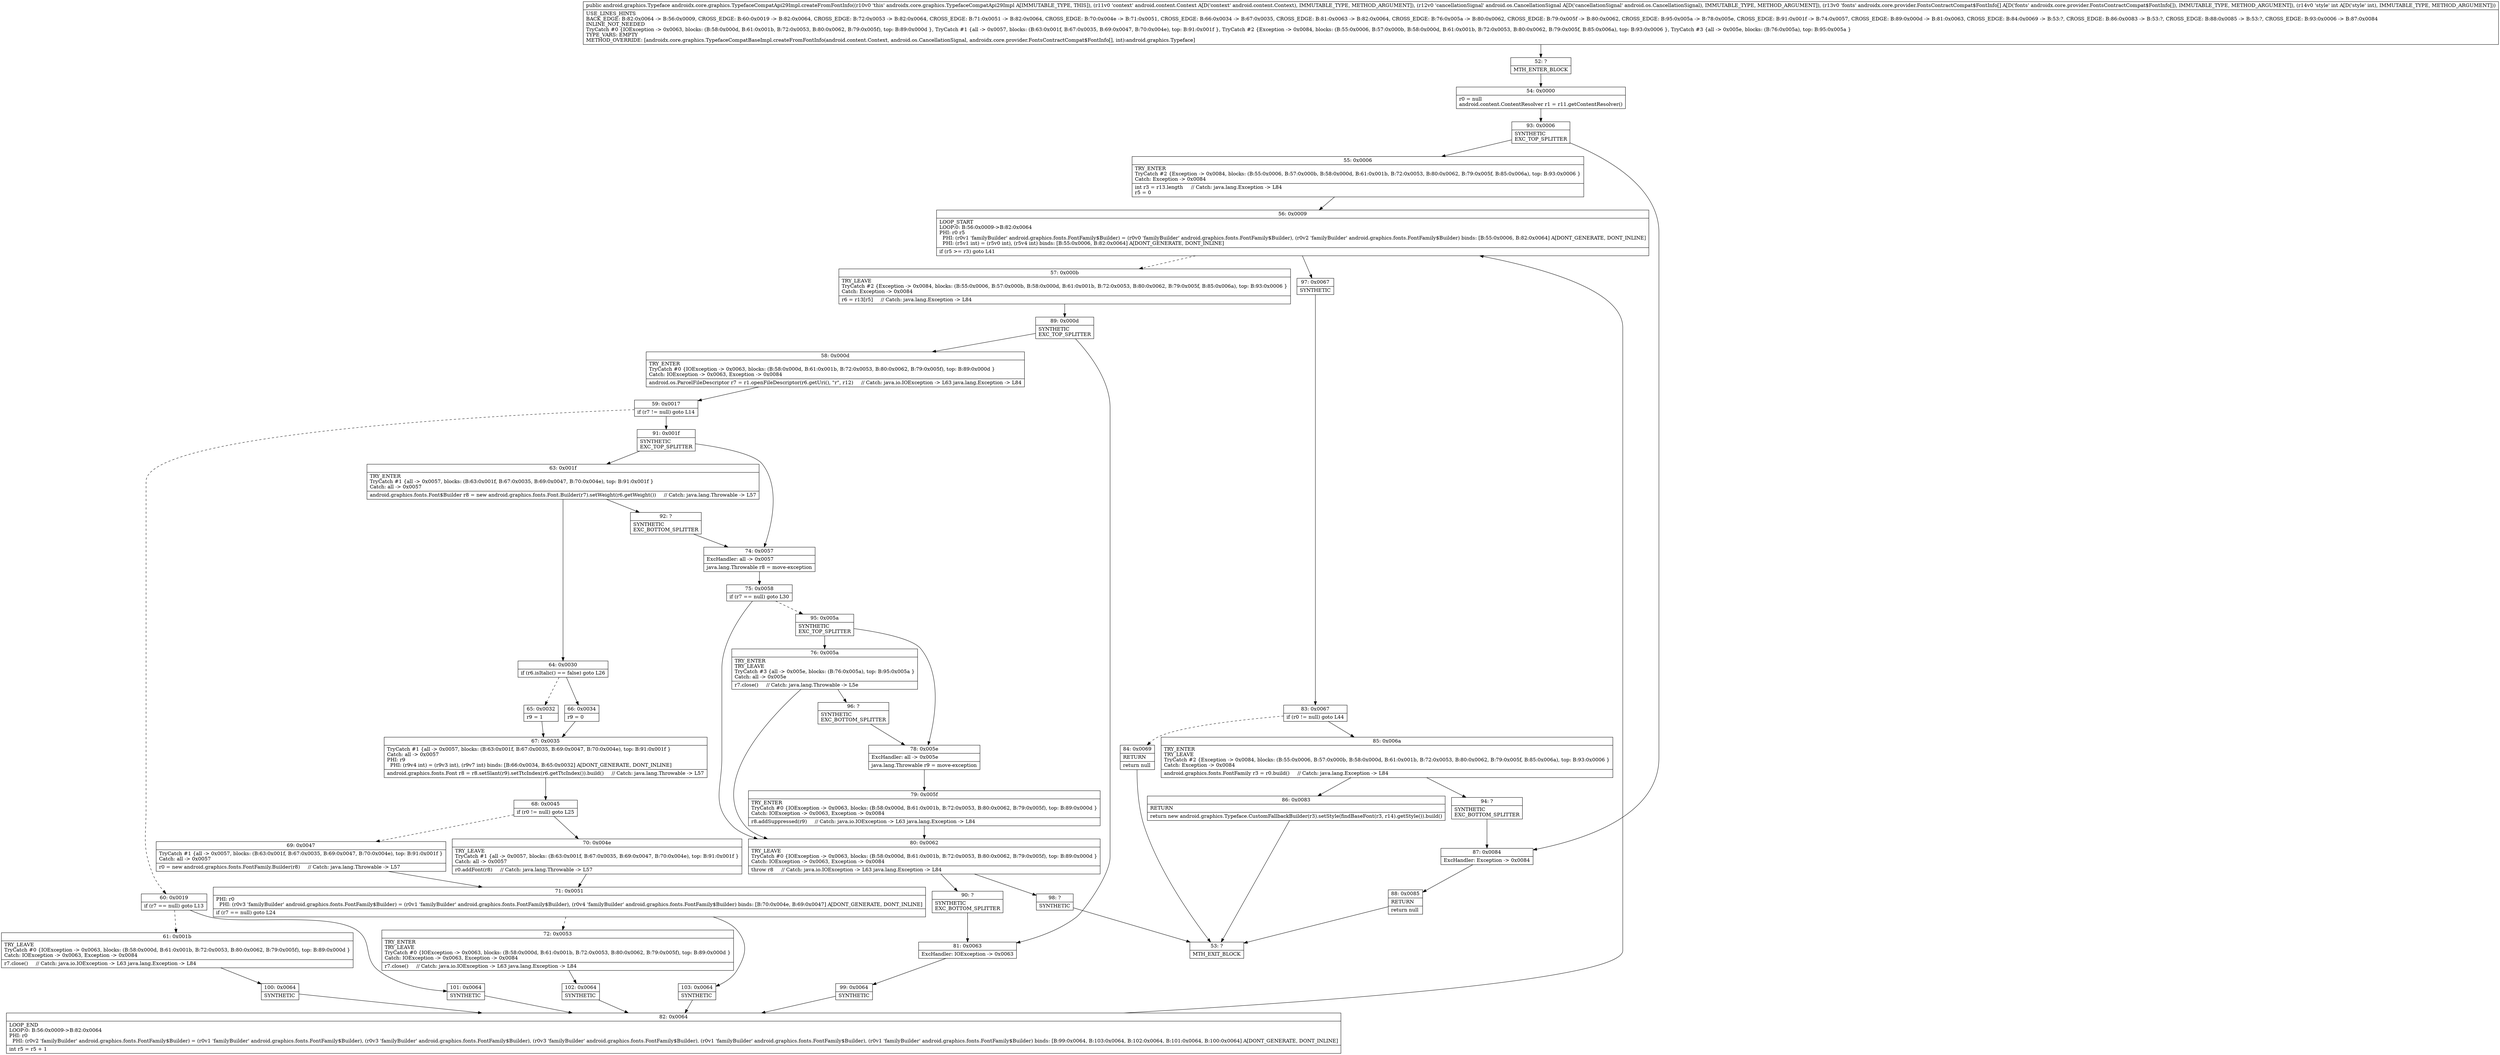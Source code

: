digraph "CFG forandroidx.core.graphics.TypefaceCompatApi29Impl.createFromFontInfo(Landroid\/content\/Context;Landroid\/os\/CancellationSignal;[Landroidx\/core\/provider\/FontsContractCompat$FontInfo;I)Landroid\/graphics\/Typeface;" {
Node_52 [shape=record,label="{52\:\ ?|MTH_ENTER_BLOCK\l}"];
Node_54 [shape=record,label="{54\:\ 0x0000|r0 = null\landroid.content.ContentResolver r1 = r11.getContentResolver()\l}"];
Node_93 [shape=record,label="{93\:\ 0x0006|SYNTHETIC\lEXC_TOP_SPLITTER\l}"];
Node_55 [shape=record,label="{55\:\ 0x0006|TRY_ENTER\lTryCatch #2 \{Exception \-\> 0x0084, blocks: (B:55:0x0006, B:57:0x000b, B:58:0x000d, B:61:0x001b, B:72:0x0053, B:80:0x0062, B:79:0x005f, B:85:0x006a), top: B:93:0x0006 \}\lCatch: Exception \-\> 0x0084\l|int r3 = r13.length     \/\/ Catch: java.lang.Exception \-\> L84\lr5 = 0\l}"];
Node_56 [shape=record,label="{56\:\ 0x0009|LOOP_START\lLOOP:0: B:56:0x0009\-\>B:82:0x0064\lPHI: r0 r5 \l  PHI: (r0v1 'familyBuilder' android.graphics.fonts.FontFamily$Builder) = (r0v0 'familyBuilder' android.graphics.fonts.FontFamily$Builder), (r0v2 'familyBuilder' android.graphics.fonts.FontFamily$Builder) binds: [B:55:0x0006, B:82:0x0064] A[DONT_GENERATE, DONT_INLINE]\l  PHI: (r5v1 int) = (r5v0 int), (r5v4 int) binds: [B:55:0x0006, B:82:0x0064] A[DONT_GENERATE, DONT_INLINE]\l|if (r5 \>= r3) goto L41\l}"];
Node_57 [shape=record,label="{57\:\ 0x000b|TRY_LEAVE\lTryCatch #2 \{Exception \-\> 0x0084, blocks: (B:55:0x0006, B:57:0x000b, B:58:0x000d, B:61:0x001b, B:72:0x0053, B:80:0x0062, B:79:0x005f, B:85:0x006a), top: B:93:0x0006 \}\lCatch: Exception \-\> 0x0084\l|r6 = r13[r5]     \/\/ Catch: java.lang.Exception \-\> L84\l}"];
Node_89 [shape=record,label="{89\:\ 0x000d|SYNTHETIC\lEXC_TOP_SPLITTER\l}"];
Node_58 [shape=record,label="{58\:\ 0x000d|TRY_ENTER\lTryCatch #0 \{IOException \-\> 0x0063, blocks: (B:58:0x000d, B:61:0x001b, B:72:0x0053, B:80:0x0062, B:79:0x005f), top: B:89:0x000d \}\lCatch: IOException \-\> 0x0063, Exception \-\> 0x0084\l|android.os.ParcelFileDescriptor r7 = r1.openFileDescriptor(r6.getUri(), \"r\", r12)     \/\/ Catch: java.io.IOException \-\> L63 java.lang.Exception \-\> L84\l}"];
Node_59 [shape=record,label="{59\:\ 0x0017|if (r7 != null) goto L14\l}"];
Node_60 [shape=record,label="{60\:\ 0x0019|if (r7 == null) goto L13\l}"];
Node_61 [shape=record,label="{61\:\ 0x001b|TRY_LEAVE\lTryCatch #0 \{IOException \-\> 0x0063, blocks: (B:58:0x000d, B:61:0x001b, B:72:0x0053, B:80:0x0062, B:79:0x005f), top: B:89:0x000d \}\lCatch: IOException \-\> 0x0063, Exception \-\> 0x0084\l|r7.close()     \/\/ Catch: java.io.IOException \-\> L63 java.lang.Exception \-\> L84\l}"];
Node_100 [shape=record,label="{100\:\ 0x0064|SYNTHETIC\l}"];
Node_82 [shape=record,label="{82\:\ 0x0064|LOOP_END\lLOOP:0: B:56:0x0009\-\>B:82:0x0064\lPHI: r0 \l  PHI: (r0v2 'familyBuilder' android.graphics.fonts.FontFamily$Builder) = (r0v1 'familyBuilder' android.graphics.fonts.FontFamily$Builder), (r0v3 'familyBuilder' android.graphics.fonts.FontFamily$Builder), (r0v3 'familyBuilder' android.graphics.fonts.FontFamily$Builder), (r0v1 'familyBuilder' android.graphics.fonts.FontFamily$Builder), (r0v1 'familyBuilder' android.graphics.fonts.FontFamily$Builder) binds: [B:99:0x0064, B:103:0x0064, B:102:0x0064, B:101:0x0064, B:100:0x0064] A[DONT_GENERATE, DONT_INLINE]\l|int r5 = r5 + 1\l}"];
Node_101 [shape=record,label="{101\:\ 0x0064|SYNTHETIC\l}"];
Node_91 [shape=record,label="{91\:\ 0x001f|SYNTHETIC\lEXC_TOP_SPLITTER\l}"];
Node_63 [shape=record,label="{63\:\ 0x001f|TRY_ENTER\lTryCatch #1 \{all \-\> 0x0057, blocks: (B:63:0x001f, B:67:0x0035, B:69:0x0047, B:70:0x004e), top: B:91:0x001f \}\lCatch: all \-\> 0x0057\l|android.graphics.fonts.Font$Builder r8 = new android.graphics.fonts.Font.Builder(r7).setWeight(r6.getWeight())     \/\/ Catch: java.lang.Throwable \-\> L57\l}"];
Node_64 [shape=record,label="{64\:\ 0x0030|if (r6.isItalic() == false) goto L26\l}"];
Node_65 [shape=record,label="{65\:\ 0x0032|r9 = 1\l}"];
Node_67 [shape=record,label="{67\:\ 0x0035|TryCatch #1 \{all \-\> 0x0057, blocks: (B:63:0x001f, B:67:0x0035, B:69:0x0047, B:70:0x004e), top: B:91:0x001f \}\lCatch: all \-\> 0x0057\lPHI: r9 \l  PHI: (r9v4 int) = (r9v3 int), (r9v7 int) binds: [B:66:0x0034, B:65:0x0032] A[DONT_GENERATE, DONT_INLINE]\l|android.graphics.fonts.Font r8 = r8.setSlant(r9).setTtcIndex(r6.getTtcIndex()).build()     \/\/ Catch: java.lang.Throwable \-\> L57\l}"];
Node_68 [shape=record,label="{68\:\ 0x0045|if (r0 != null) goto L25\l}"];
Node_69 [shape=record,label="{69\:\ 0x0047|TryCatch #1 \{all \-\> 0x0057, blocks: (B:63:0x001f, B:67:0x0035, B:69:0x0047, B:70:0x004e), top: B:91:0x001f \}\lCatch: all \-\> 0x0057\l|r0 = new android.graphics.fonts.FontFamily.Builder(r8)     \/\/ Catch: java.lang.Throwable \-\> L57\l}"];
Node_71 [shape=record,label="{71\:\ 0x0051|PHI: r0 \l  PHI: (r0v3 'familyBuilder' android.graphics.fonts.FontFamily$Builder) = (r0v1 'familyBuilder' android.graphics.fonts.FontFamily$Builder), (r0v4 'familyBuilder' android.graphics.fonts.FontFamily$Builder) binds: [B:70:0x004e, B:69:0x0047] A[DONT_GENERATE, DONT_INLINE]\l|if (r7 == null) goto L24\l}"];
Node_72 [shape=record,label="{72\:\ 0x0053|TRY_ENTER\lTRY_LEAVE\lTryCatch #0 \{IOException \-\> 0x0063, blocks: (B:58:0x000d, B:61:0x001b, B:72:0x0053, B:80:0x0062, B:79:0x005f), top: B:89:0x000d \}\lCatch: IOException \-\> 0x0063, Exception \-\> 0x0084\l|r7.close()     \/\/ Catch: java.io.IOException \-\> L63 java.lang.Exception \-\> L84\l}"];
Node_102 [shape=record,label="{102\:\ 0x0064|SYNTHETIC\l}"];
Node_103 [shape=record,label="{103\:\ 0x0064|SYNTHETIC\l}"];
Node_70 [shape=record,label="{70\:\ 0x004e|TRY_LEAVE\lTryCatch #1 \{all \-\> 0x0057, blocks: (B:63:0x001f, B:67:0x0035, B:69:0x0047, B:70:0x004e), top: B:91:0x001f \}\lCatch: all \-\> 0x0057\l|r0.addFont(r8)     \/\/ Catch: java.lang.Throwable \-\> L57\l}"];
Node_66 [shape=record,label="{66\:\ 0x0034|r9 = 0\l}"];
Node_92 [shape=record,label="{92\:\ ?|SYNTHETIC\lEXC_BOTTOM_SPLITTER\l}"];
Node_74 [shape=record,label="{74\:\ 0x0057|ExcHandler: all \-\> 0x0057\l|java.lang.Throwable r8 = move\-exception\l}"];
Node_75 [shape=record,label="{75\:\ 0x0058|if (r7 == null) goto L30\l}"];
Node_80 [shape=record,label="{80\:\ 0x0062|TRY_LEAVE\lTryCatch #0 \{IOException \-\> 0x0063, blocks: (B:58:0x000d, B:61:0x001b, B:72:0x0053, B:80:0x0062, B:79:0x005f), top: B:89:0x000d \}\lCatch: IOException \-\> 0x0063, Exception \-\> 0x0084\l|throw r8     \/\/ Catch: java.io.IOException \-\> L63 java.lang.Exception \-\> L84\l}"];
Node_90 [shape=record,label="{90\:\ ?|SYNTHETIC\lEXC_BOTTOM_SPLITTER\l}"];
Node_98 [shape=record,label="{98\:\ ?|SYNTHETIC\l}"];
Node_53 [shape=record,label="{53\:\ ?|MTH_EXIT_BLOCK\l}"];
Node_95 [shape=record,label="{95\:\ 0x005a|SYNTHETIC\lEXC_TOP_SPLITTER\l}"];
Node_76 [shape=record,label="{76\:\ 0x005a|TRY_ENTER\lTRY_LEAVE\lTryCatch #3 \{all \-\> 0x005e, blocks: (B:76:0x005a), top: B:95:0x005a \}\lCatch: all \-\> 0x005e\l|r7.close()     \/\/ Catch: java.lang.Throwable \-\> L5e\l}"];
Node_96 [shape=record,label="{96\:\ ?|SYNTHETIC\lEXC_BOTTOM_SPLITTER\l}"];
Node_78 [shape=record,label="{78\:\ 0x005e|ExcHandler: all \-\> 0x005e\l|java.lang.Throwable r9 = move\-exception\l}"];
Node_79 [shape=record,label="{79\:\ 0x005f|TRY_ENTER\lTryCatch #0 \{IOException \-\> 0x0063, blocks: (B:58:0x000d, B:61:0x001b, B:72:0x0053, B:80:0x0062, B:79:0x005f), top: B:89:0x000d \}\lCatch: IOException \-\> 0x0063, Exception \-\> 0x0084\l|r8.addSuppressed(r9)     \/\/ Catch: java.io.IOException \-\> L63 java.lang.Exception \-\> L84\l}"];
Node_81 [shape=record,label="{81\:\ 0x0063|ExcHandler: IOException \-\> 0x0063\l}"];
Node_99 [shape=record,label="{99\:\ 0x0064|SYNTHETIC\l}"];
Node_97 [shape=record,label="{97\:\ 0x0067|SYNTHETIC\l}"];
Node_83 [shape=record,label="{83\:\ 0x0067|if (r0 != null) goto L44\l}"];
Node_84 [shape=record,label="{84\:\ 0x0069|RETURN\l|return null\l}"];
Node_85 [shape=record,label="{85\:\ 0x006a|TRY_ENTER\lTRY_LEAVE\lTryCatch #2 \{Exception \-\> 0x0084, blocks: (B:55:0x0006, B:57:0x000b, B:58:0x000d, B:61:0x001b, B:72:0x0053, B:80:0x0062, B:79:0x005f, B:85:0x006a), top: B:93:0x0006 \}\lCatch: Exception \-\> 0x0084\l|android.graphics.fonts.FontFamily r3 = r0.build()     \/\/ Catch: java.lang.Exception \-\> L84\l}"];
Node_86 [shape=record,label="{86\:\ 0x0083|RETURN\l|return new android.graphics.Typeface.CustomFallbackBuilder(r3).setStyle(findBaseFont(r3, r14).getStyle()).build()\l}"];
Node_94 [shape=record,label="{94\:\ ?|SYNTHETIC\lEXC_BOTTOM_SPLITTER\l}"];
Node_87 [shape=record,label="{87\:\ 0x0084|ExcHandler: Exception \-\> 0x0084\l}"];
Node_88 [shape=record,label="{88\:\ 0x0085|RETURN\l|return null\l}"];
MethodNode[shape=record,label="{public android.graphics.Typeface androidx.core.graphics.TypefaceCompatApi29Impl.createFromFontInfo((r10v0 'this' androidx.core.graphics.TypefaceCompatApi29Impl A[IMMUTABLE_TYPE, THIS]), (r11v0 'context' android.content.Context A[D('context' android.content.Context), IMMUTABLE_TYPE, METHOD_ARGUMENT]), (r12v0 'cancellationSignal' android.os.CancellationSignal A[D('cancellationSignal' android.os.CancellationSignal), IMMUTABLE_TYPE, METHOD_ARGUMENT]), (r13v0 'fonts' androidx.core.provider.FontsContractCompat$FontInfo[] A[D('fonts' androidx.core.provider.FontsContractCompat$FontInfo[]), IMMUTABLE_TYPE, METHOD_ARGUMENT]), (r14v0 'style' int A[D('style' int), IMMUTABLE_TYPE, METHOD_ARGUMENT]))  | USE_LINES_HINTS\lBACK_EDGE: B:82:0x0064 \-\> B:56:0x0009, CROSS_EDGE: B:60:0x0019 \-\> B:82:0x0064, CROSS_EDGE: B:72:0x0053 \-\> B:82:0x0064, CROSS_EDGE: B:71:0x0051 \-\> B:82:0x0064, CROSS_EDGE: B:70:0x004e \-\> B:71:0x0051, CROSS_EDGE: B:66:0x0034 \-\> B:67:0x0035, CROSS_EDGE: B:81:0x0063 \-\> B:82:0x0064, CROSS_EDGE: B:76:0x005a \-\> B:80:0x0062, CROSS_EDGE: B:79:0x005f \-\> B:80:0x0062, CROSS_EDGE: B:95:0x005a \-\> B:78:0x005e, CROSS_EDGE: B:91:0x001f \-\> B:74:0x0057, CROSS_EDGE: B:89:0x000d \-\> B:81:0x0063, CROSS_EDGE: B:84:0x0069 \-\> B:53:?, CROSS_EDGE: B:86:0x0083 \-\> B:53:?, CROSS_EDGE: B:88:0x0085 \-\> B:53:?, CROSS_EDGE: B:93:0x0006 \-\> B:87:0x0084\lINLINE_NOT_NEEDED\lTryCatch #0 \{IOException \-\> 0x0063, blocks: (B:58:0x000d, B:61:0x001b, B:72:0x0053, B:80:0x0062, B:79:0x005f), top: B:89:0x000d \}, TryCatch #1 \{all \-\> 0x0057, blocks: (B:63:0x001f, B:67:0x0035, B:69:0x0047, B:70:0x004e), top: B:91:0x001f \}, TryCatch #2 \{Exception \-\> 0x0084, blocks: (B:55:0x0006, B:57:0x000b, B:58:0x000d, B:61:0x001b, B:72:0x0053, B:80:0x0062, B:79:0x005f, B:85:0x006a), top: B:93:0x0006 \}, TryCatch #3 \{all \-\> 0x005e, blocks: (B:76:0x005a), top: B:95:0x005a \}\lTYPE_VARS: EMPTY\lMETHOD_OVERRIDE: [androidx.core.graphics.TypefaceCompatBaseImpl.createFromFontInfo(android.content.Context, android.os.CancellationSignal, androidx.core.provider.FontsContractCompat$FontInfo[], int):android.graphics.Typeface]\l}"];
MethodNode -> Node_52;Node_52 -> Node_54;
Node_54 -> Node_93;
Node_93 -> Node_55;
Node_93 -> Node_87;
Node_55 -> Node_56;
Node_56 -> Node_57[style=dashed];
Node_56 -> Node_97;
Node_57 -> Node_89;
Node_89 -> Node_58;
Node_89 -> Node_81;
Node_58 -> Node_59;
Node_59 -> Node_60[style=dashed];
Node_59 -> Node_91;
Node_60 -> Node_61[style=dashed];
Node_60 -> Node_101;
Node_61 -> Node_100;
Node_100 -> Node_82;
Node_82 -> Node_56;
Node_101 -> Node_82;
Node_91 -> Node_63;
Node_91 -> Node_74;
Node_63 -> Node_64;
Node_63 -> Node_92;
Node_64 -> Node_65[style=dashed];
Node_64 -> Node_66;
Node_65 -> Node_67;
Node_67 -> Node_68;
Node_68 -> Node_69[style=dashed];
Node_68 -> Node_70;
Node_69 -> Node_71;
Node_71 -> Node_72[style=dashed];
Node_71 -> Node_103;
Node_72 -> Node_102;
Node_102 -> Node_82;
Node_103 -> Node_82;
Node_70 -> Node_71;
Node_66 -> Node_67;
Node_92 -> Node_74;
Node_74 -> Node_75;
Node_75 -> Node_80;
Node_75 -> Node_95[style=dashed];
Node_80 -> Node_90;
Node_80 -> Node_98;
Node_90 -> Node_81;
Node_98 -> Node_53;
Node_95 -> Node_76;
Node_95 -> Node_78;
Node_76 -> Node_80;
Node_76 -> Node_96;
Node_96 -> Node_78;
Node_78 -> Node_79;
Node_79 -> Node_80;
Node_81 -> Node_99;
Node_99 -> Node_82;
Node_97 -> Node_83;
Node_83 -> Node_84[style=dashed];
Node_83 -> Node_85;
Node_84 -> Node_53;
Node_85 -> Node_86;
Node_85 -> Node_94;
Node_86 -> Node_53;
Node_94 -> Node_87;
Node_87 -> Node_88;
Node_88 -> Node_53;
}

